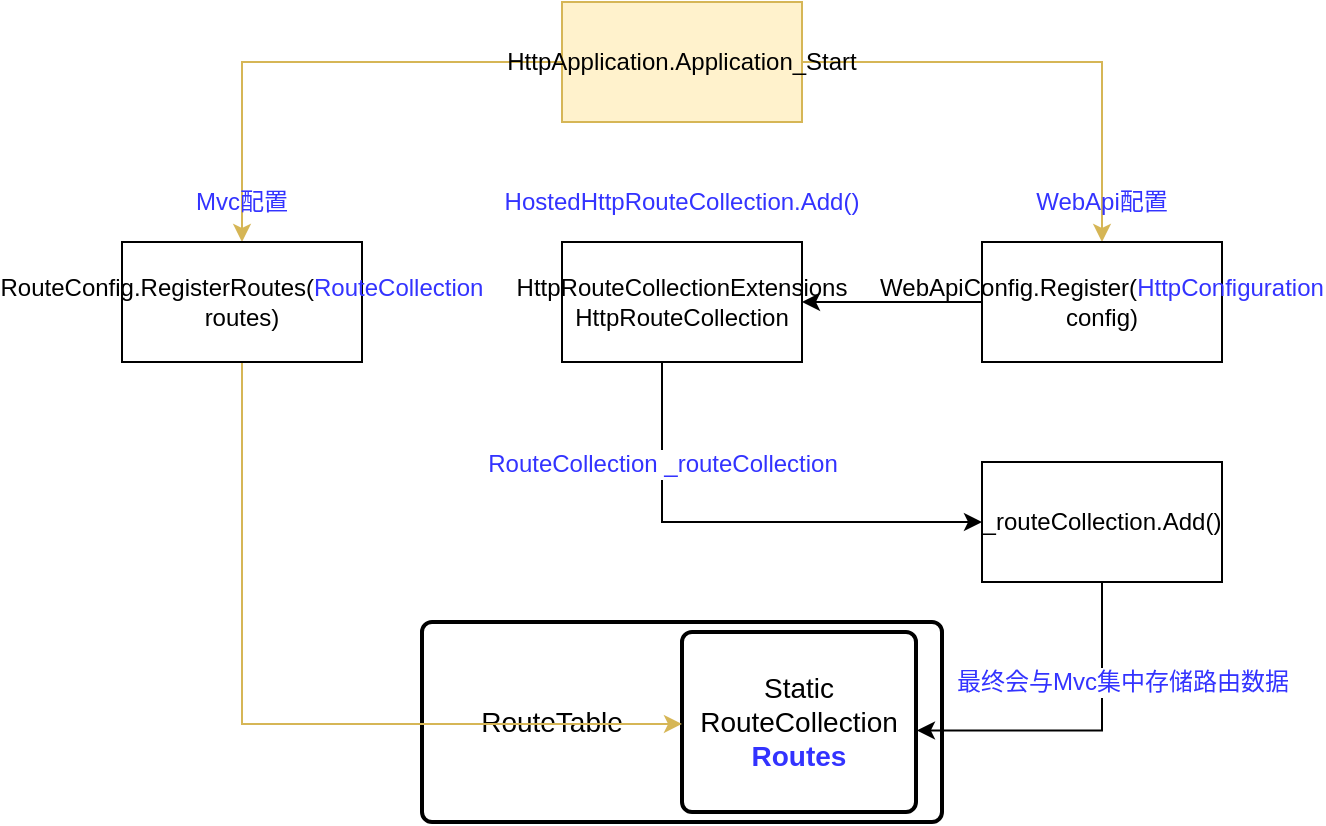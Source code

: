 <mxfile version="12.1.0" type="github" pages="1"><diagram id="n4I-RC3GANKN1oIZlbuz" name="Page-1"><mxGraphModel dx="906" dy="541" grid="1" gridSize="10" guides="1" tooltips="1" connect="1" arrows="1" fold="1" page="1" pageScale="1" pageWidth="1600" pageHeight="900" math="0" shadow="0"><root><mxCell id="0"/><mxCell id="1" parent="0"/><mxCell id="J3OF6BCazdJAPDDODwD2-12" value="" style="rounded=1;absoluteArcSize=1;html=1;strokeWidth=2;arcSize=10;fontSize=14;align=left;" vertex="1" parent="1"><mxGeometry x="320" y="350" width="260" height="100" as="geometry"/></mxCell><mxCell id="J3OF6BCazdJAPDDODwD2-13" value="RouteTable" style="html=1;strokeWidth=2;shape=mxgraph.er.anchor;fontSize=14;whiteSpace=wrap;" vertex="1" parent="J3OF6BCazdJAPDDODwD2-12"><mxGeometry width="130" height="100" as="geometry"/></mxCell><mxCell id="J3OF6BCazdJAPDDODwD2-14" value="Static&lt;br&gt;RouteCollection &lt;font color=&quot;#3333ff&quot;&gt;&lt;b&gt;Routes&lt;/b&gt;&lt;/font&gt;" style="rounded=1;absoluteArcSize=1;html=1;strokeWidth=2;arcSize=10;fontSize=14;whiteSpace=wrap;points=[];strokeColor=inherit;fillColor=inherit;" vertex="1" parent="J3OF6BCazdJAPDDODwD2-12"><mxGeometry x="130" y="5" width="117" height="90" as="geometry"/></mxCell><mxCell id="J3OF6BCazdJAPDDODwD2-9" style="edgeStyle=orthogonalEdgeStyle;rounded=0;orthogonalLoop=1;jettySize=auto;html=1;entryX=0.5;entryY=0;entryDx=0;entryDy=0;fontColor=#000000;fillColor=#fff2cc;strokeColor=#d6b656;" edge="1" parent="1" source="J3OF6BCazdJAPDDODwD2-1" target="J3OF6BCazdJAPDDODwD2-3"><mxGeometry relative="1" as="geometry"/></mxCell><mxCell id="J3OF6BCazdJAPDDODwD2-10" style="edgeStyle=orthogonalEdgeStyle;rounded=0;orthogonalLoop=1;jettySize=auto;html=1;exitX=1;exitY=0.5;exitDx=0;exitDy=0;entryX=0.5;entryY=0;entryDx=0;entryDy=0;fontColor=#000000;fillColor=#fff2cc;strokeColor=#d6b656;" edge="1" parent="1" source="J3OF6BCazdJAPDDODwD2-1" target="J3OF6BCazdJAPDDODwD2-4"><mxGeometry relative="1" as="geometry"/></mxCell><mxCell id="J3OF6BCazdJAPDDODwD2-1" value="HttpApplication.Application_Start" style="rounded=0;whiteSpace=wrap;html=1;fillColor=#fff2cc;strokeColor=#d6b656;" vertex="1" parent="1"><mxGeometry x="390" y="40" width="120" height="60" as="geometry"/></mxCell><mxCell id="J3OF6BCazdJAPDDODwD2-16" style="edgeStyle=orthogonalEdgeStyle;rounded=0;orthogonalLoop=1;jettySize=auto;html=1;entryX=0;entryY=0.511;entryDx=0;entryDy=0;entryPerimeter=0;fontColor=#000000;exitX=0.5;exitY=1;exitDx=0;exitDy=0;fillColor=#fff2cc;strokeColor=#d6b656;" edge="1" parent="1" source="J3OF6BCazdJAPDDODwD2-3" target="J3OF6BCazdJAPDDODwD2-14"><mxGeometry relative="1" as="geometry"/></mxCell><mxCell id="J3OF6BCazdJAPDDODwD2-3" value="RouteConfig.RegisterRoutes(&lt;font color=&quot;#3333ff&quot;&gt;RouteCollection&lt;/font&gt; routes)" style="rounded=0;whiteSpace=wrap;html=1;" vertex="1" parent="1"><mxGeometry x="170" y="160" width="120" height="60" as="geometry"/></mxCell><mxCell id="J3OF6BCazdJAPDDODwD2-22" style="edgeStyle=orthogonalEdgeStyle;rounded=0;orthogonalLoop=1;jettySize=auto;html=1;entryX=1;entryY=0.5;entryDx=0;entryDy=0;fontColor=#3333FF;" edge="1" parent="1" source="J3OF6BCazdJAPDDODwD2-4" target="J3OF6BCazdJAPDDODwD2-17"><mxGeometry relative="1" as="geometry"/></mxCell><mxCell id="J3OF6BCazdJAPDDODwD2-4" value="&lt;span style=&quot;text-align: left&quot;&gt;WebApiConfig.Register(&lt;font color=&quot;#3333ff&quot;&gt;HttpConfiguration&lt;/font&gt; config)&lt;/span&gt;" style="rounded=0;whiteSpace=wrap;html=1;" vertex="1" parent="1"><mxGeometry x="600" y="160" width="120" height="60" as="geometry"/></mxCell><mxCell id="J3OF6BCazdJAPDDODwD2-6" value="Mvc配置" style="text;html=1;strokeColor=none;fillColor=none;align=center;verticalAlign=middle;whiteSpace=wrap;rounded=0;fontColor=#3333FF;" vertex="1" parent="1"><mxGeometry x="200" y="130" width="60" height="20" as="geometry"/></mxCell><mxCell id="J3OF6BCazdJAPDDODwD2-7" value="WebApi配置" style="text;html=1;strokeColor=none;fillColor=none;align=center;verticalAlign=middle;whiteSpace=wrap;rounded=0;fontColor=#3333FF;" vertex="1" parent="1"><mxGeometry x="625" y="130" width="70" height="20" as="geometry"/></mxCell><mxCell id="J3OF6BCazdJAPDDODwD2-21" value="" style="edgeStyle=orthogonalEdgeStyle;rounded=0;orthogonalLoop=1;jettySize=auto;html=1;fontColor=#3333FF;" edge="1" parent="1" source="J3OF6BCazdJAPDDODwD2-17" target="J3OF6BCazdJAPDDODwD2-20"><mxGeometry relative="1" as="geometry"><Array as="points"><mxPoint x="440" y="300"/></Array></mxGeometry></mxCell><mxCell id="J3OF6BCazdJAPDDODwD2-23" value="RouteCollection _routeCollection" style="text;html=1;resizable=0;points=[];align=center;verticalAlign=middle;labelBackgroundColor=#ffffff;fontColor=#3333FF;" vertex="1" connectable="0" parent="J3OF6BCazdJAPDDODwD2-21"><mxGeometry x="-0.575" relative="1" as="geometry"><mxPoint as="offset"/></mxGeometry></mxCell><mxCell id="J3OF6BCazdJAPDDODwD2-17" value="&lt;span style=&quot;text-align: left ; white-space: normal&quot;&gt;HttpRouteCollectionExtensions&lt;/span&gt;&lt;br style=&quot;text-align: left ; white-space: normal&quot;&gt;&lt;span style=&quot;text-align: left ; white-space: normal&quot;&gt;HttpRouteCollection&lt;/span&gt;" style="rounded=0;whiteSpace=wrap;html=1;fontColor=#000000;align=center;verticalAlign=middle;" vertex="1" parent="1"><mxGeometry x="390" y="160" width="120" height="60" as="geometry"/></mxCell><mxCell id="J3OF6BCazdJAPDDODwD2-24" style="edgeStyle=orthogonalEdgeStyle;rounded=0;orthogonalLoop=1;jettySize=auto;html=1;entryX=1.004;entryY=0.547;entryDx=0;entryDy=0;entryPerimeter=0;fontColor=#3333FF;" edge="1" parent="1" source="J3OF6BCazdJAPDDODwD2-20" target="J3OF6BCazdJAPDDODwD2-14"><mxGeometry relative="1" as="geometry"><Array as="points"><mxPoint x="660" y="404"/></Array></mxGeometry></mxCell><mxCell id="J3OF6BCazdJAPDDODwD2-25" value="最终会与Mvc集中存储路由数据" style="text;html=1;resizable=0;points=[];align=center;verticalAlign=middle;labelBackgroundColor=#ffffff;fontColor=#3333FF;" vertex="1" connectable="0" parent="J3OF6BCazdJAPDDODwD2-24"><mxGeometry x="-0.366" y="1" relative="1" as="geometry"><mxPoint x="9" y="-3" as="offset"/></mxGeometry></mxCell><mxCell id="J3OF6BCazdJAPDDODwD2-20" value="&lt;div style=&quot;text-align: left&quot;&gt;&lt;span&gt;_routeCollection.Add()&lt;/span&gt;&lt;/div&gt;" style="rounded=0;whiteSpace=wrap;html=1;fontColor=#000000;align=center;verticalAlign=middle;" vertex="1" parent="1"><mxGeometry x="600" y="270" width="120" height="60" as="geometry"/></mxCell><mxCell id="J3OF6BCazdJAPDDODwD2-19" value="HostedHttpRouteCollection.Add()" style="text;html=1;strokeColor=none;fillColor=none;align=center;verticalAlign=middle;whiteSpace=wrap;rounded=0;fontColor=#3333FF;" vertex="1" parent="1"><mxGeometry x="430" y="130" width="40" height="20" as="geometry"/></mxCell></root></mxGraphModel></diagram></mxfile>
